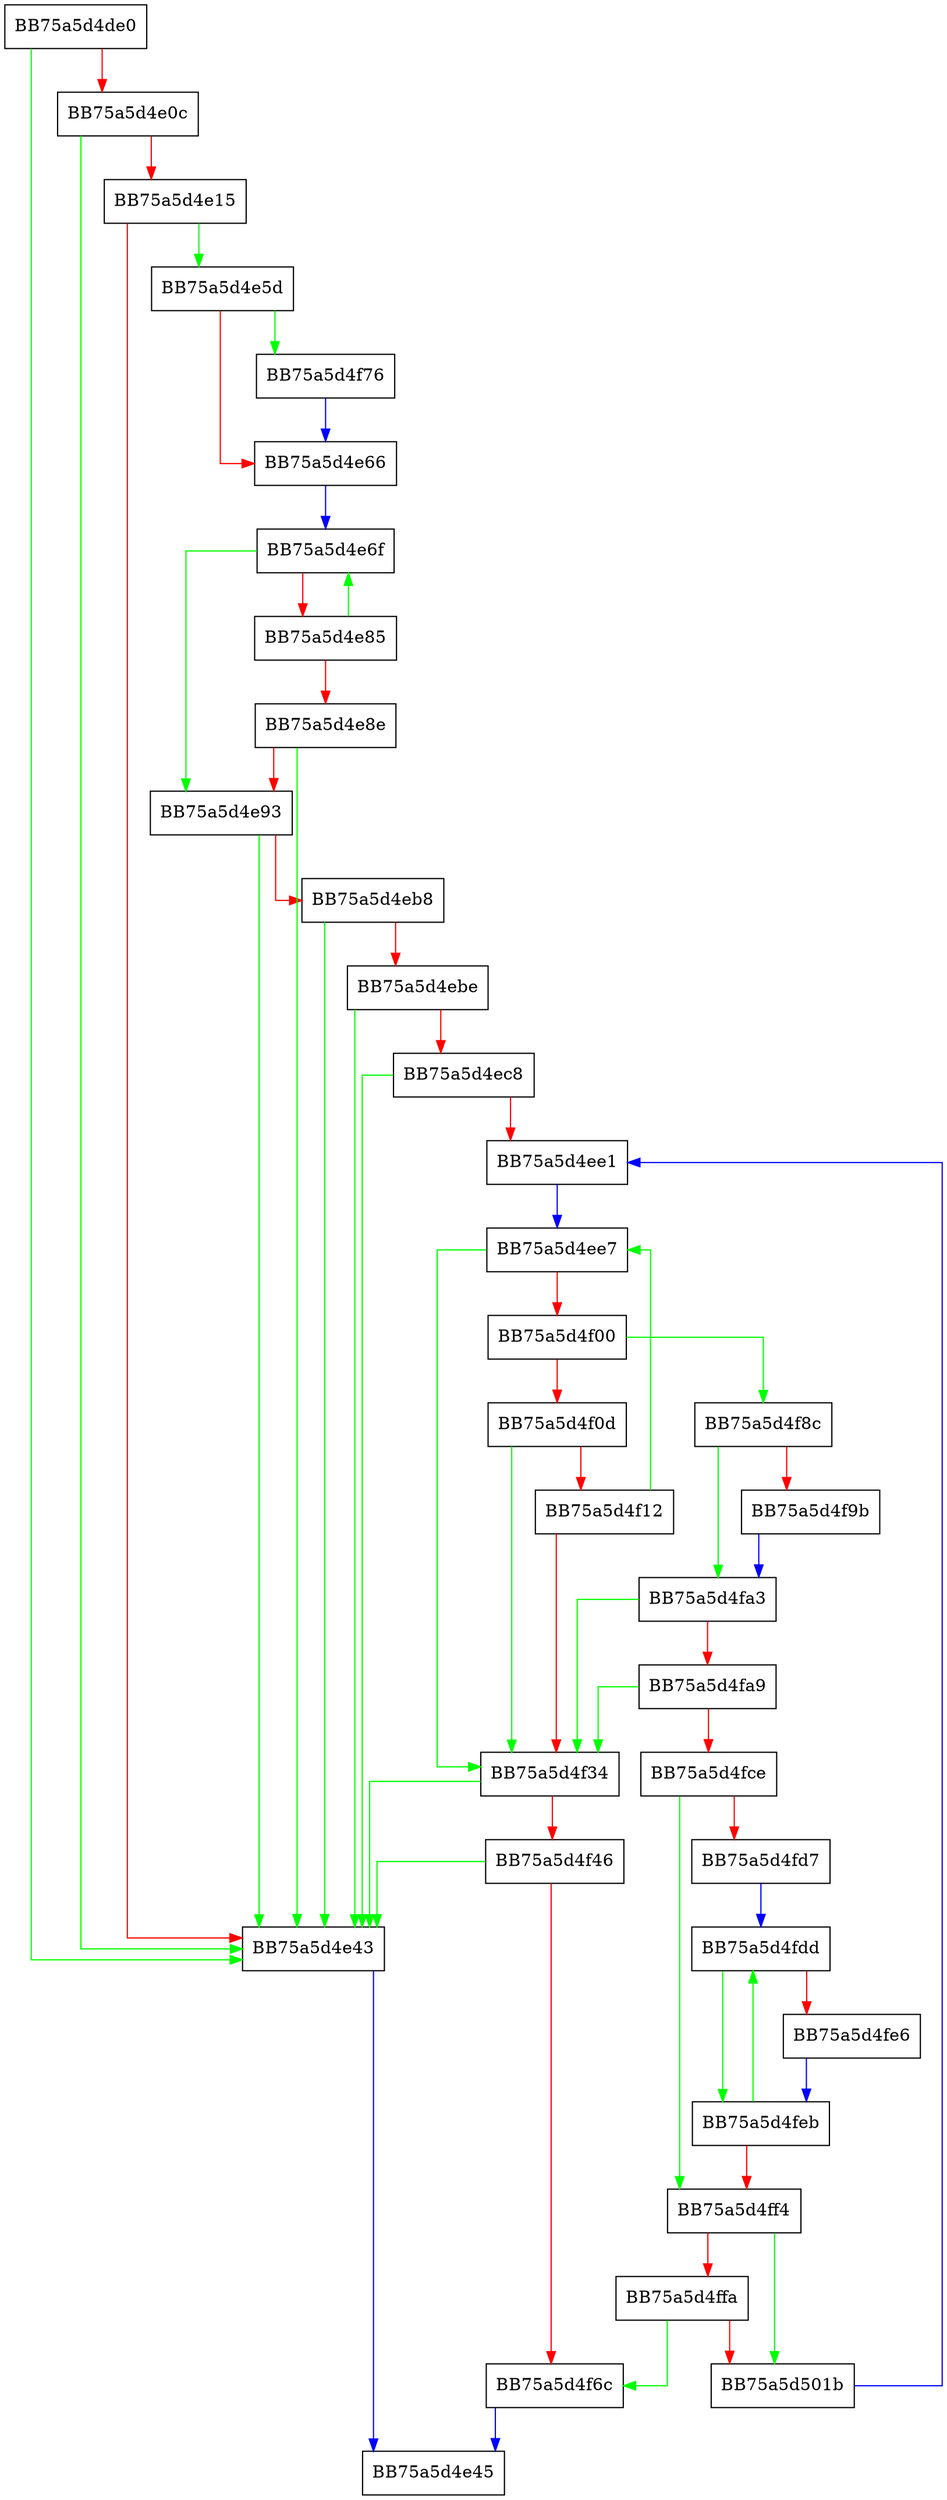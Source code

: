 digraph hlpfile_scan {
  node [shape="box"];
  graph [splines=ortho];
  BB75a5d4de0 -> BB75a5d4e43 [color="green"];
  BB75a5d4de0 -> BB75a5d4e0c [color="red"];
  BB75a5d4e0c -> BB75a5d4e43 [color="green"];
  BB75a5d4e0c -> BB75a5d4e15 [color="red"];
  BB75a5d4e15 -> BB75a5d4e5d [color="green"];
  BB75a5d4e15 -> BB75a5d4e43 [color="red"];
  BB75a5d4e43 -> BB75a5d4e45 [color="blue"];
  BB75a5d4e5d -> BB75a5d4f76 [color="green"];
  BB75a5d4e5d -> BB75a5d4e66 [color="red"];
  BB75a5d4e66 -> BB75a5d4e6f [color="blue"];
  BB75a5d4e6f -> BB75a5d4e93 [color="green"];
  BB75a5d4e6f -> BB75a5d4e85 [color="red"];
  BB75a5d4e85 -> BB75a5d4e6f [color="green"];
  BB75a5d4e85 -> BB75a5d4e8e [color="red"];
  BB75a5d4e8e -> BB75a5d4e43 [color="green"];
  BB75a5d4e8e -> BB75a5d4e93 [color="red"];
  BB75a5d4e93 -> BB75a5d4e43 [color="green"];
  BB75a5d4e93 -> BB75a5d4eb8 [color="red"];
  BB75a5d4eb8 -> BB75a5d4e43 [color="green"];
  BB75a5d4eb8 -> BB75a5d4ebe [color="red"];
  BB75a5d4ebe -> BB75a5d4e43 [color="green"];
  BB75a5d4ebe -> BB75a5d4ec8 [color="red"];
  BB75a5d4ec8 -> BB75a5d4e43 [color="green"];
  BB75a5d4ec8 -> BB75a5d4ee1 [color="red"];
  BB75a5d4ee1 -> BB75a5d4ee7 [color="blue"];
  BB75a5d4ee7 -> BB75a5d4f34 [color="green"];
  BB75a5d4ee7 -> BB75a5d4f00 [color="red"];
  BB75a5d4f00 -> BB75a5d4f8c [color="green"];
  BB75a5d4f00 -> BB75a5d4f0d [color="red"];
  BB75a5d4f0d -> BB75a5d4f34 [color="green"];
  BB75a5d4f0d -> BB75a5d4f12 [color="red"];
  BB75a5d4f12 -> BB75a5d4ee7 [color="green"];
  BB75a5d4f12 -> BB75a5d4f34 [color="red"];
  BB75a5d4f34 -> BB75a5d4e43 [color="green"];
  BB75a5d4f34 -> BB75a5d4f46 [color="red"];
  BB75a5d4f46 -> BB75a5d4e43 [color="green"];
  BB75a5d4f46 -> BB75a5d4f6c [color="red"];
  BB75a5d4f6c -> BB75a5d4e45 [color="blue"];
  BB75a5d4f76 -> BB75a5d4e66 [color="blue"];
  BB75a5d4f8c -> BB75a5d4fa3 [color="green"];
  BB75a5d4f8c -> BB75a5d4f9b [color="red"];
  BB75a5d4f9b -> BB75a5d4fa3 [color="blue"];
  BB75a5d4fa3 -> BB75a5d4f34 [color="green"];
  BB75a5d4fa3 -> BB75a5d4fa9 [color="red"];
  BB75a5d4fa9 -> BB75a5d4f34 [color="green"];
  BB75a5d4fa9 -> BB75a5d4fce [color="red"];
  BB75a5d4fce -> BB75a5d4ff4 [color="green"];
  BB75a5d4fce -> BB75a5d4fd7 [color="red"];
  BB75a5d4fd7 -> BB75a5d4fdd [color="blue"];
  BB75a5d4fdd -> BB75a5d4feb [color="green"];
  BB75a5d4fdd -> BB75a5d4fe6 [color="red"];
  BB75a5d4fe6 -> BB75a5d4feb [color="blue"];
  BB75a5d4feb -> BB75a5d4fdd [color="green"];
  BB75a5d4feb -> BB75a5d4ff4 [color="red"];
  BB75a5d4ff4 -> BB75a5d501b [color="green"];
  BB75a5d4ff4 -> BB75a5d4ffa [color="red"];
  BB75a5d4ffa -> BB75a5d4f6c [color="green"];
  BB75a5d4ffa -> BB75a5d501b [color="red"];
  BB75a5d501b -> BB75a5d4ee1 [color="blue"];
}